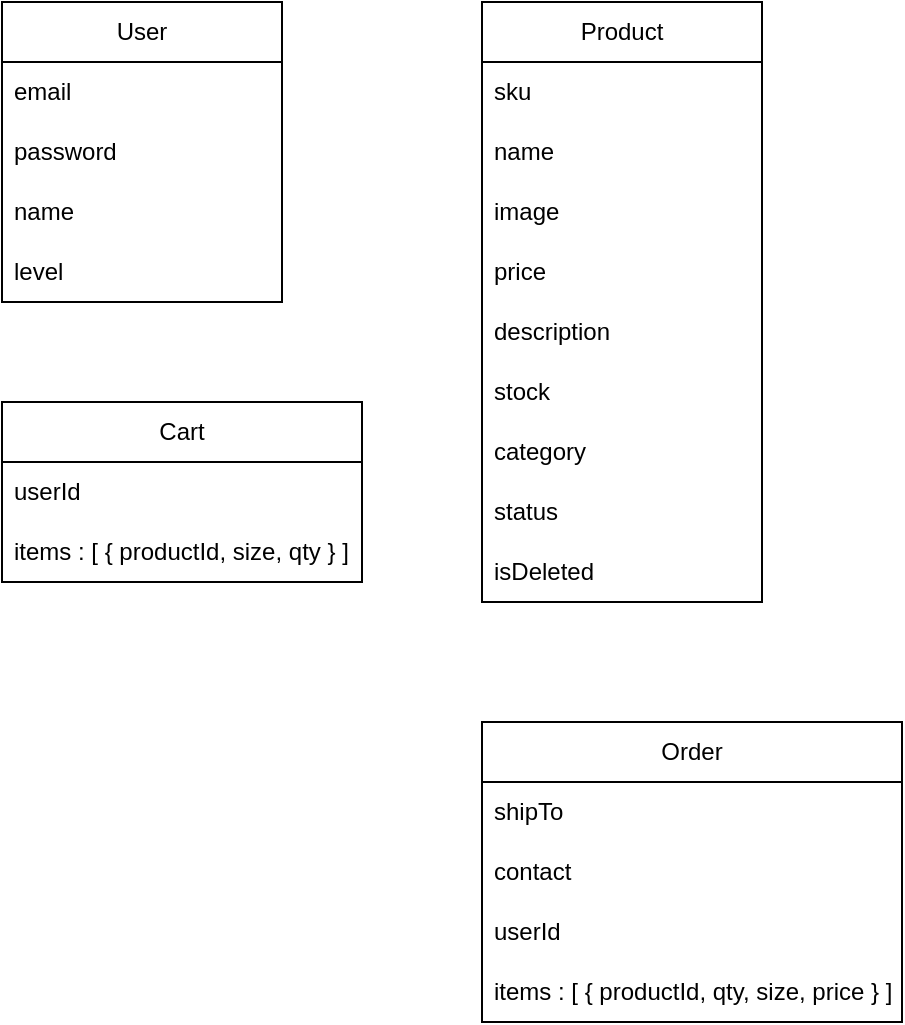 <mxfile version="24.8.6">
  <diagram name="페이지-1" id="UaM3wR0R2GcoQevC9N51">
    <mxGraphModel dx="1224" dy="764" grid="1" gridSize="10" guides="1" tooltips="1" connect="1" arrows="1" fold="1" page="1" pageScale="1" pageWidth="827" pageHeight="1169" math="0" shadow="0">
      <root>
        <mxCell id="0" />
        <mxCell id="1" parent="0" />
        <mxCell id="p9r4zBz8wk6f3ULwIEEH-1" value="User" style="swimlane;fontStyle=0;childLayout=stackLayout;horizontal=1;startSize=30;horizontalStack=0;resizeParent=1;resizeParentMax=0;resizeLast=0;collapsible=1;marginBottom=0;whiteSpace=wrap;html=1;" parent="1" vertex="1">
          <mxGeometry x="40" y="40" width="140" height="150" as="geometry" />
        </mxCell>
        <mxCell id="p9r4zBz8wk6f3ULwIEEH-2" value="email" style="text;strokeColor=none;fillColor=none;align=left;verticalAlign=middle;spacingLeft=4;spacingRight=4;overflow=hidden;points=[[0,0.5],[1,0.5]];portConstraint=eastwest;rotatable=0;whiteSpace=wrap;html=1;" parent="p9r4zBz8wk6f3ULwIEEH-1" vertex="1">
          <mxGeometry y="30" width="140" height="30" as="geometry" />
        </mxCell>
        <mxCell id="p9r4zBz8wk6f3ULwIEEH-3" value="password" style="text;strokeColor=none;fillColor=none;align=left;verticalAlign=middle;spacingLeft=4;spacingRight=4;overflow=hidden;points=[[0,0.5],[1,0.5]];portConstraint=eastwest;rotatable=0;whiteSpace=wrap;html=1;" parent="p9r4zBz8wk6f3ULwIEEH-1" vertex="1">
          <mxGeometry y="60" width="140" height="30" as="geometry" />
        </mxCell>
        <mxCell id="p9r4zBz8wk6f3ULwIEEH-4" value="name" style="text;strokeColor=none;fillColor=none;align=left;verticalAlign=middle;spacingLeft=4;spacingRight=4;overflow=hidden;points=[[0,0.5],[1,0.5]];portConstraint=eastwest;rotatable=0;whiteSpace=wrap;html=1;" parent="p9r4zBz8wk6f3ULwIEEH-1" vertex="1">
          <mxGeometry y="90" width="140" height="30" as="geometry" />
        </mxCell>
        <mxCell id="p9r4zBz8wk6f3ULwIEEH-5" value="level" style="text;strokeColor=none;fillColor=none;align=left;verticalAlign=middle;spacingLeft=4;spacingRight=4;overflow=hidden;points=[[0,0.5],[1,0.5]];portConstraint=eastwest;rotatable=0;whiteSpace=wrap;html=1;" parent="p9r4zBz8wk6f3ULwIEEH-1" vertex="1">
          <mxGeometry y="120" width="140" height="30" as="geometry" />
        </mxCell>
        <mxCell id="p9r4zBz8wk6f3ULwIEEH-6" value="Product" style="swimlane;fontStyle=0;childLayout=stackLayout;horizontal=1;startSize=30;horizontalStack=0;resizeParent=1;resizeParentMax=0;resizeLast=0;collapsible=1;marginBottom=0;whiteSpace=wrap;html=1;" parent="1" vertex="1">
          <mxGeometry x="280" y="40" width="140" height="300" as="geometry" />
        </mxCell>
        <mxCell id="p9r4zBz8wk6f3ULwIEEH-7" value="sku" style="text;strokeColor=none;fillColor=none;align=left;verticalAlign=middle;spacingLeft=4;spacingRight=4;overflow=hidden;points=[[0,0.5],[1,0.5]];portConstraint=eastwest;rotatable=0;whiteSpace=wrap;html=1;" parent="p9r4zBz8wk6f3ULwIEEH-6" vertex="1">
          <mxGeometry y="30" width="140" height="30" as="geometry" />
        </mxCell>
        <mxCell id="p9r4zBz8wk6f3ULwIEEH-8" value="name" style="text;strokeColor=none;fillColor=none;align=left;verticalAlign=middle;spacingLeft=4;spacingRight=4;overflow=hidden;points=[[0,0.5],[1,0.5]];portConstraint=eastwest;rotatable=0;whiteSpace=wrap;html=1;" parent="p9r4zBz8wk6f3ULwIEEH-6" vertex="1">
          <mxGeometry y="60" width="140" height="30" as="geometry" />
        </mxCell>
        <mxCell id="p9r4zBz8wk6f3ULwIEEH-9" value="image" style="text;strokeColor=none;fillColor=none;align=left;verticalAlign=middle;spacingLeft=4;spacingRight=4;overflow=hidden;points=[[0,0.5],[1,0.5]];portConstraint=eastwest;rotatable=0;whiteSpace=wrap;html=1;" parent="p9r4zBz8wk6f3ULwIEEH-6" vertex="1">
          <mxGeometry y="90" width="140" height="30" as="geometry" />
        </mxCell>
        <mxCell id="p9r4zBz8wk6f3ULwIEEH-11" value="price" style="text;strokeColor=none;fillColor=none;align=left;verticalAlign=middle;spacingLeft=4;spacingRight=4;overflow=hidden;points=[[0,0.5],[1,0.5]];portConstraint=eastwest;rotatable=0;whiteSpace=wrap;html=1;" parent="p9r4zBz8wk6f3ULwIEEH-6" vertex="1">
          <mxGeometry y="120" width="140" height="30" as="geometry" />
        </mxCell>
        <mxCell id="p9r4zBz8wk6f3ULwIEEH-10" value="description" style="text;strokeColor=none;fillColor=none;align=left;verticalAlign=middle;spacingLeft=4;spacingRight=4;overflow=hidden;points=[[0,0.5],[1,0.5]];portConstraint=eastwest;rotatable=0;whiteSpace=wrap;html=1;" parent="p9r4zBz8wk6f3ULwIEEH-6" vertex="1">
          <mxGeometry y="150" width="140" height="30" as="geometry" />
        </mxCell>
        <mxCell id="p9r4zBz8wk6f3ULwIEEH-12" value="stock" style="text;strokeColor=none;fillColor=none;align=left;verticalAlign=middle;spacingLeft=4;spacingRight=4;overflow=hidden;points=[[0,0.5],[1,0.5]];portConstraint=eastwest;rotatable=0;whiteSpace=wrap;html=1;" parent="p9r4zBz8wk6f3ULwIEEH-6" vertex="1">
          <mxGeometry y="180" width="140" height="30" as="geometry" />
        </mxCell>
        <mxCell id="p9r4zBz8wk6f3ULwIEEH-13" value="category" style="text;strokeColor=none;fillColor=none;align=left;verticalAlign=middle;spacingLeft=4;spacingRight=4;overflow=hidden;points=[[0,0.5],[1,0.5]];portConstraint=eastwest;rotatable=0;whiteSpace=wrap;html=1;" parent="p9r4zBz8wk6f3ULwIEEH-6" vertex="1">
          <mxGeometry y="210" width="140" height="30" as="geometry" />
        </mxCell>
        <mxCell id="p9r4zBz8wk6f3ULwIEEH-14" value="status" style="text;strokeColor=none;fillColor=none;align=left;verticalAlign=middle;spacingLeft=4;spacingRight=4;overflow=hidden;points=[[0,0.5],[1,0.5]];portConstraint=eastwest;rotatable=0;whiteSpace=wrap;html=1;" parent="p9r4zBz8wk6f3ULwIEEH-6" vertex="1">
          <mxGeometry y="240" width="140" height="30" as="geometry" />
        </mxCell>
        <mxCell id="p9r4zBz8wk6f3ULwIEEH-15" value="isDeleted" style="text;strokeColor=none;fillColor=none;align=left;verticalAlign=middle;spacingLeft=4;spacingRight=4;overflow=hidden;points=[[0,0.5],[1,0.5]];portConstraint=eastwest;rotatable=0;whiteSpace=wrap;html=1;" parent="p9r4zBz8wk6f3ULwIEEH-6" vertex="1">
          <mxGeometry y="270" width="140" height="30" as="geometry" />
        </mxCell>
        <mxCell id="p9r4zBz8wk6f3ULwIEEH-16" value="Cart" style="swimlane;fontStyle=0;childLayout=stackLayout;horizontal=1;startSize=30;horizontalStack=0;resizeParent=1;resizeParentMax=0;resizeLast=0;collapsible=1;marginBottom=0;whiteSpace=wrap;html=1;" parent="1" vertex="1">
          <mxGeometry x="40" y="240" width="180" height="90" as="geometry" />
        </mxCell>
        <mxCell id="p9r4zBz8wk6f3ULwIEEH-17" value="userId" style="text;strokeColor=none;fillColor=none;align=left;verticalAlign=middle;spacingLeft=4;spacingRight=4;overflow=hidden;points=[[0,0.5],[1,0.5]];portConstraint=eastwest;rotatable=0;whiteSpace=wrap;html=1;" parent="p9r4zBz8wk6f3ULwIEEH-16" vertex="1">
          <mxGeometry y="30" width="180" height="30" as="geometry" />
        </mxCell>
        <mxCell id="p9r4zBz8wk6f3ULwIEEH-18" value="items : [ { productId, size, qty } ]" style="text;strokeColor=none;fillColor=none;align=left;verticalAlign=middle;spacingLeft=4;spacingRight=4;overflow=hidden;points=[[0,0.5],[1,0.5]];portConstraint=eastwest;rotatable=0;whiteSpace=wrap;html=1;" parent="p9r4zBz8wk6f3ULwIEEH-16" vertex="1">
          <mxGeometry y="60" width="180" height="30" as="geometry" />
        </mxCell>
        <mxCell id="p9r4zBz8wk6f3ULwIEEH-24" style="edgeStyle=orthogonalEdgeStyle;rounded=0;orthogonalLoop=1;jettySize=auto;html=1;exitX=1;exitY=0.5;exitDx=0;exitDy=0;" parent="p9r4zBz8wk6f3ULwIEEH-16" source="p9r4zBz8wk6f3ULwIEEH-17" target="p9r4zBz8wk6f3ULwIEEH-17" edge="1">
          <mxGeometry relative="1" as="geometry" />
        </mxCell>
        <mxCell id="p9r4zBz8wk6f3ULwIEEH-25" value="Order" style="swimlane;fontStyle=0;childLayout=stackLayout;horizontal=1;startSize=30;horizontalStack=0;resizeParent=1;resizeParentMax=0;resizeLast=0;collapsible=1;marginBottom=0;whiteSpace=wrap;html=1;" parent="1" vertex="1">
          <mxGeometry x="280" y="400" width="210" height="150" as="geometry" />
        </mxCell>
        <mxCell id="p9r4zBz8wk6f3ULwIEEH-26" value="shipTo" style="text;strokeColor=none;fillColor=none;align=left;verticalAlign=middle;spacingLeft=4;spacingRight=4;overflow=hidden;points=[[0,0.5],[1,0.5]];portConstraint=eastwest;rotatable=0;whiteSpace=wrap;html=1;" parent="p9r4zBz8wk6f3ULwIEEH-25" vertex="1">
          <mxGeometry y="30" width="210" height="30" as="geometry" />
        </mxCell>
        <mxCell id="p9r4zBz8wk6f3ULwIEEH-27" value="contact" style="text;strokeColor=none;fillColor=none;align=left;verticalAlign=middle;spacingLeft=4;spacingRight=4;overflow=hidden;points=[[0,0.5],[1,0.5]];portConstraint=eastwest;rotatable=0;whiteSpace=wrap;html=1;" parent="p9r4zBz8wk6f3ULwIEEH-25" vertex="1">
          <mxGeometry y="60" width="210" height="30" as="geometry" />
        </mxCell>
        <mxCell id="p9r4zBz8wk6f3ULwIEEH-28" value="userId" style="text;strokeColor=none;fillColor=none;align=left;verticalAlign=middle;spacingLeft=4;spacingRight=4;overflow=hidden;points=[[0,0.5],[1,0.5]];portConstraint=eastwest;rotatable=0;whiteSpace=wrap;html=1;" parent="p9r4zBz8wk6f3ULwIEEH-25" vertex="1">
          <mxGeometry y="90" width="210" height="30" as="geometry" />
        </mxCell>
        <mxCell id="p9r4zBz8wk6f3ULwIEEH-33" value="items : [ { productId, qty, size, price } ]" style="text;strokeColor=none;fillColor=none;align=left;verticalAlign=middle;spacingLeft=4;spacingRight=4;overflow=hidden;points=[[0,0.5],[1,0.5]];portConstraint=eastwest;rotatable=0;whiteSpace=wrap;html=1;" parent="p9r4zBz8wk6f3ULwIEEH-25" vertex="1">
          <mxGeometry y="120" width="210" height="30" as="geometry" />
        </mxCell>
      </root>
    </mxGraphModel>
  </diagram>
</mxfile>
